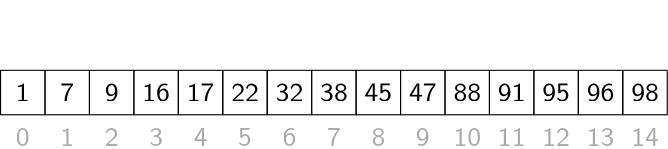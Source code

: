 <?xml version="1.0"?>
<!DOCTYPE ipe SYSTEM "ipe.dtd">
<ipe version="70005" creator="Ipe 7.1.4">
<info created="D:20151111142112" modified="D:20151111145129"/>
<preamble>\usepackage[cm]{sfmath}</preamble>
<ipestyle name="basic">
<symbol name="arrow/arc(spx)">
<path stroke="sym-stroke" fill="sym-stroke" pen="sym-pen">
0 0 m
-1 0.333 l
-1 -0.333 l
h
</path>
</symbol>
<symbol name="arrow/farc(spx)">
<path stroke="sym-stroke" fill="white" pen="sym-pen">
0 0 m
-1 0.333 l
-1 -0.333 l
h
</path>
</symbol>
<symbol name="mark/circle(sx)" transformations="translations">
<path fill="sym-stroke">
0.6 0 0 0.6 0 0 e
0.4 0 0 0.4 0 0 e
</path>
</symbol>
<symbol name="mark/disk(sx)" transformations="translations">
<path fill="sym-stroke">
0.6 0 0 0.6 0 0 e
</path>
</symbol>
<symbol name="mark/fdisk(sfx)" transformations="translations">
<group>
<path fill="sym-fill">
0.5 0 0 0.5 0 0 e
</path>
<path fill="sym-stroke" fillrule="eofill">
0.6 0 0 0.6 0 0 e
0.4 0 0 0.4 0 0 e
</path>
</group>
</symbol>
<symbol name="mark/box(sx)" transformations="translations">
<path fill="sym-stroke" fillrule="eofill">
-0.6 -0.6 m
0.6 -0.6 l
0.6 0.6 l
-0.6 0.6 l
h
-0.4 -0.4 m
0.4 -0.4 l
0.4 0.4 l
-0.4 0.4 l
h
</path>
</symbol>
<symbol name="mark/square(sx)" transformations="translations">
<path fill="sym-stroke">
-0.6 -0.6 m
0.6 -0.6 l
0.6 0.6 l
-0.6 0.6 l
h
</path>
</symbol>
<symbol name="mark/fsquare(sfx)" transformations="translations">
<group>
<path fill="sym-fill">
-0.5 -0.5 m
0.5 -0.5 l
0.5 0.5 l
-0.5 0.5 l
h
</path>
<path fill="sym-stroke" fillrule="eofill">
-0.6 -0.6 m
0.6 -0.6 l
0.6 0.6 l
-0.6 0.6 l
h
-0.4 -0.4 m
0.4 -0.4 l
0.4 0.4 l
-0.4 0.4 l
h
</path>
</group>
</symbol>
<symbol name="mark/cross(sx)" transformations="translations">
<group>
<path fill="sym-stroke">
-0.43 -0.57 m
0.57 0.43 l
0.43 0.57 l
-0.57 -0.43 l
h
</path>
<path fill="sym-stroke">
-0.43 0.57 m
0.57 -0.43 l
0.43 -0.57 l
-0.57 0.43 l
h
</path>
</group>
</symbol>
<symbol name="arrow/fnormal(spx)">
<path stroke="sym-stroke" fill="white" pen="sym-pen">
0 0 m
-1 0.333 l
-1 -0.333 l
h
</path>
</symbol>
<symbol name="arrow/pointed(spx)">
<path stroke="sym-stroke" fill="sym-stroke" pen="sym-pen">
0 0 m
-1 0.333 l
-0.8 0 l
-1 -0.333 l
h
</path>
</symbol>
<symbol name="arrow/fpointed(spx)">
<path stroke="sym-stroke" fill="white" pen="sym-pen">
0 0 m
-1 0.333 l
-0.8 0 l
-1 -0.333 l
h
</path>
</symbol>
<symbol name="arrow/linear(spx)">
<path stroke="sym-stroke" pen="sym-pen">
-1 0.333 m
0 0 l
-1 -0.333 l
</path>
</symbol>
<symbol name="arrow/fdouble(spx)">
<path stroke="sym-stroke" fill="white" pen="sym-pen">
0 0 m
-1 0.333 l
-1 -0.333 l
h
-1 0 m
-2 0.333 l
-2 -0.333 l
h
</path>
</symbol>
<symbol name="arrow/double(spx)">
<path stroke="sym-stroke" fill="sym-stroke" pen="sym-pen">
0 0 m
-1 0.333 l
-1 -0.333 l
h
-1 0 m
-2 0.333 l
-2 -0.333 l
h
</path>
</symbol>
<pen name="heavier" value="0.8"/>
<pen name="fat" value="1.2"/>
<pen name="ultrafat" value="2"/>
<symbolsize name="large" value="5"/>
<symbolsize name="small" value="2"/>
<symbolsize name="tiny" value="1.1"/>
<arrowsize name="large" value="10"/>
<arrowsize name="small" value="5"/>
<arrowsize name="tiny" value="3"/>
<color name="red" value="1 0 0"/>
<color name="green" value="0 1 0"/>
<color name="blue" value="0 0 1"/>
<color name="yellow" value="1 1 0"/>
<color name="orange" value="1 0.647 0"/>
<color name="gold" value="1 0.843 0"/>
<color name="purple" value="0.627 0.125 0.941"/>
<color name="gray" value="0.745"/>
<color name="brown" value="0.647 0.165 0.165"/>
<color name="navy" value="0 0 0.502"/>
<color name="pink" value="1 0.753 0.796"/>
<color name="seagreen" value="0.18 0.545 0.341"/>
<color name="turquoise" value="0.251 0.878 0.816"/>
<color name="violet" value="0.933 0.51 0.933"/>
<color name="darkblue" value="0 0 0.545"/>
<color name="darkcyan" value="0 0.545 0.545"/>
<color name="darkgray" value="0.663"/>
<color name="darkgreen" value="0 0.392 0"/>
<color name="darkmagenta" value="0.545 0 0.545"/>
<color name="darkorange" value="1 0.549 0"/>
<color name="darkred" value="0.545 0 0"/>
<color name="lightblue" value="0.678 0.847 0.902"/>
<color name="lightcyan" value="0.878 1 1"/>
<color name="lightgray" value="0.827"/>
<color name="lightgreen" value="0.565 0.933 0.565"/>
<color name="lightyellow" value="1 1 0.878"/>
<dashstyle name="dashed" value="[4] 0"/>
<dashstyle name="dotted" value="[1 3] 0"/>
<dashstyle name="dash dotted" value="[4 2 1 2] 0"/>
<dashstyle name="dash dot dotted" value="[4 2 1 2 1 2] 0"/>
<textsize name="large" value="\large"/>
<textsize name="small" value="\small"/>
<textsize name="tiny" value="\tiny"/>
<textsize name="Large" value="\Large"/>
<textsize name="LARGE" value="\LARGE"/>
<textsize name="huge" value="\huge"/>
<textsize name="Huge" value="\Huge"/>
<textsize name="footnote" value="\footnotesize"/>
<textstyle name="center" begin="\begin{center}" end="\end{center}"/>
<textstyle name="itemize" begin="\begin{itemize}" end="\end{itemize}"/>
<textstyle name="item" begin="\begin{itemize}\item{}" end="\end{itemize}"/>
<gridsize name="4 pts" value="4"/>
<gridsize name="8 pts (~3 mm)" value="8"/>
<gridsize name="16 pts (~6 mm)" value="16"/>
<gridsize name="32 pts (~12 mm)" value="32"/>
<gridsize name="10 pts (~3.5 mm)" value="10"/>
<gridsize name="20 pts (~7 mm)" value="20"/>
<gridsize name="14 pts (~5 mm)" value="14"/>
<gridsize name="28 pts (~10 mm)" value="28"/>
<gridsize name="56 pts (~20 mm)" value="56"/>
<anglesize name="90 deg" value="90"/>
<anglesize name="60 deg" value="60"/>
<anglesize name="45 deg" value="45"/>
<anglesize name="30 deg" value="30"/>
<anglesize name="22.5 deg" value="22.5"/>
<tiling name="falling" angle="-60" step="4" width="1"/>
<tiling name="rising" angle="30" step="4" width="1"/>
</ipestyle>
<page>
<layer name="alpha"/>
<layer name="beta"/>
<layer name="gamma"/>
<layer name="delta"/>
<layer name="epsilon"/>
<layer name="zeta"/>
<layer name="eta"/>
<layer name="theta"/>
<layer name="iota"/>
<layer name="kappa"/>
<view layers="alpha" active="alpha"/>
<view layers="alpha kappa" active="kappa"/>
<view layers="alpha beta" active="beta"/>
<view layers="alpha gamma" active="gamma"/>
<view layers="alpha gamma delta" active="delta"/>
<view layers="alpha gamma epsilon" active="epsilon"/>
<view layers="alpha gamma epsilon zeta" active="zeta"/>
<view layers="alpha gamma epsilon eta" active="eta"/>
<view layers="alpha gamma epsilon eta theta" active="theta"/>
<view layers="alpha gamma epsilon eta iota" active="iota"/>
<path layer="iota" stroke="black" fill="pink">
160 768 m
160 752 l
176 752 l
176 768 l
h
</path>
<path layer="theta" matrix="1 0 0 1 -80 0" stroke="black" fill="darkred">
240 768 m
240 752 l
256 752 l
256 768 l
h
</path>
<path matrix="1 0 0 1 -88 0" stroke="black" fill="darkred" arrow="normal/small">
256 784 m
256 768 l
</path>
<text matrix="1 0 0 1 40 17.79" transformations="translations" pos="128 768" stroke="black" type="label" width="4.981" height="6.531" depth="0" halign="center" valign="baseline">$8$</text>
<path layer="eta" stroke="black" fill="pink">
128 768 m
128 752 l
160 752 l
160 768 l
h
</path>
<path layer="zeta" matrix="1 0 0 1 -96 0" stroke="black" fill="darkred">
240 768 m
240 752 l
256 752 l
256 768 l
h
</path>
<path matrix="1 0 0 1 -104 0" stroke="black" fill="darkred" arrow="normal/small">
256 784 m
256 768 l
</path>
<text matrix="1 0 0 1 24 17.79" transformations="translations" pos="128 768" stroke="black" type="label" width="4.981" height="6.531" depth="0" halign="center" valign="baseline">$8$</text>
<path layer="epsilon" stroke="black" fill="pink">
176 768 m
176 752 l
240 752 l
240 768 l
h
</path>
<path layer="delta" matrix="1 0 0 1 -64 0" stroke="black" fill="darkred">
240 768 m
240 752 l
256 752 l
256 768 l
h
</path>
<path matrix="1 0 0 1 -72 0" stroke="black" fill="darkred" arrow="normal/small">
256 784 m
256 768 l
</path>
<text matrix="1 0 0 1 56 17.79" transformations="translations" pos="128 768" stroke="black" type="label" width="4.981" height="6.531" depth="0" halign="center" valign="baseline">$8$</text>
<path layer="gamma" stroke="black" fill="pink">
240 768 m
240 752 l
368 752 l
368 768 l
h
</path>
<path layer="beta" stroke="black" fill="darkred">
240 768 m
240 752 l
256 752 l
256 768 l
h
</path>
<path layer="alpha" stroke="black">
128 768 m
128 752 l
144 752 l
144 768 l
h
</path>
<text matrix="1 0 0 1 8 -11.21" transformations="translations" pos="128 768" stroke="black" type="label" width="4.981" height="6.531" depth="0" halign="center" valign="baseline">$1$</text>
<path matrix="1 0 0 1 16 0" stroke="black">
128 768 m
128 752 l
144 752 l
144 768 l
h
</path>
<text matrix="1 0 0 1 24 -11.21" transformations="translations" pos="128 768" stroke="black" type="label" width="4.981" height="6.531" depth="0" halign="center" valign="baseline">$7$</text>
<path matrix="1 0 0 1 32 0" stroke="black">
128 768 m
128 752 l
144 752 l
144 768 l
h
</path>
<text matrix="1 0 0 1 40 -11.21" transformations="translations" pos="128 768" stroke="black" type="label" width="4.981" height="6.531" depth="0" halign="center" valign="baseline">$9$</text>
<path matrix="1 0 0 1 48 0" stroke="black">
128 768 m
128 752 l
144 752 l
144 768 l
h
</path>
<text matrix="1 0 0 1 56 -11.21" transformations="translations" pos="128 768" stroke="black" type="label" width="9.963" height="6.531" depth="0" halign="center" valign="baseline">$16$</text>
<path matrix="1 0 0 1 64 0" stroke="black">
128 768 m
128 752 l
144 752 l
144 768 l
h
</path>
<text matrix="1 0 0 1 72 -11.21" transformations="translations" pos="128 768" stroke="black" type="label" width="9.963" height="6.531" depth="0" halign="center" valign="baseline">$17$</text>
<path matrix="1 0 0 1 80 0" stroke="black">
128 768 m
128 752 l
144 752 l
144 768 l
h
</path>
<text matrix="1 0 0 1 88 -11.21" transformations="translations" pos="128 768" stroke="black" type="label" width="9.963" height="6.531" depth="0" halign="center" valign="baseline">$22$</text>
<path matrix="1 0 0 1 96 0" stroke="black">
128 768 m
128 752 l
144 752 l
144 768 l
h
</path>
<text matrix="1 0 0 1 104 -11.21" transformations="translations" pos="128 768" stroke="black" type="label" width="9.963" height="6.531" depth="0" halign="center" valign="baseline">$32$</text>
<path matrix="1 0 0 1 112 0" stroke="black">
128 768 m
128 752 l
144 752 l
144 768 l
h
</path>
<text matrix="1 0 0 1 120 -11.21" transformations="translations" pos="128 768" stroke="black" type="label" width="9.963" height="6.531" depth="0" halign="center" valign="baseline">$38$</text>
<path matrix="1 0 0 1 128 0" stroke="black">
128 768 m
128 752 l
144 752 l
144 768 l
h
</path>
<text matrix="1 0 0 1 136 -11.21" transformations="translations" pos="128 768" stroke="black" type="label" width="9.963" height="6.531" depth="0" halign="center" valign="baseline">$45$</text>
<path matrix="1 0 0 1 144 0" stroke="black">
128 768 m
128 752 l
144 752 l
144 768 l
h
</path>
<text matrix="1 0 0 1 152 -11.21" transformations="translations" pos="128 768" stroke="black" type="label" width="9.963" height="6.531" depth="0" halign="center" valign="baseline">$47$</text>
<path matrix="1 0 0 1 160 0" stroke="black">
128 768 m
128 752 l
144 752 l
144 768 l
h
</path>
<text matrix="1 0 0 1 168 -11.21" transformations="translations" pos="128 768" stroke="black" type="label" width="9.963" height="6.531" depth="0" halign="center" valign="baseline">$88$</text>
<path matrix="1 0 0 1 176 0" stroke="black">
128 768 m
128 752 l
144 752 l
144 768 l
h
</path>
<text matrix="1 0 0 1 184 -11.21" transformations="translations" pos="128 768" stroke="black" type="label" width="9.963" height="6.531" depth="0" halign="center" valign="baseline">$91$</text>
<path matrix="1 0 0 1 192 0" stroke="black">
128 768 m
128 752 l
144 752 l
144 768 l
h
</path>
<text matrix="1 0 0 1 200 -11.21" transformations="translations" pos="128 768" stroke="black" type="label" width="9.963" height="6.531" depth="0" halign="center" valign="baseline">$95$</text>
<path matrix="1 0 0 1 208 0" stroke="black">
128 768 m
128 752 l
144 752 l
144 768 l
h
</path>
<text matrix="1 0 0 1 216 -11.21" transformations="translations" pos="128 768" stroke="black" type="label" width="9.963" height="6.531" depth="0" halign="center" valign="baseline">$96$</text>
<path matrix="1 0 0 1 224 0" stroke="black">
128 768 m
128 752 l
144 752 l
144 768 l
h
</path>
<text matrix="1 0 0 1 232 -11.21" transformations="translations" pos="128 768" stroke="black" type="label" width="9.963" height="6.531" depth="0" halign="center" valign="baseline">$98$</text>
<path layer="beta" matrix="1 0 0 1 -8 0" stroke="black" fill="darkred" arrow="normal/small">
256 784 m
256 768 l
</path>
<text matrix="1 0 0 1 120 17.79" transformations="translations" pos="128 768" stroke="black" type="label" width="4.981" height="6.531" depth="0" halign="center" valign="baseline">$8$</text>
<path layer="iota" matrix="1 0 0 1 -96 0" stroke="black" fill="darkred" arrow="normal/small">
256 784 m
256 768 l
</path>
<text matrix="1 0 0 1 32 17.79" transformations="translations" pos="128 768" stroke="black" type="label" width="4.981" height="6.531" depth="0" halign="center" valign="baseline">$8$</text>
<text layer="kappa" matrix="1 0 0 1 120 17.79" transformations="translations" pos="128 768" stroke="black" type="label" width="4.981" height="6.531" depth="0" halign="center" valign="baseline">$8$</text>
<text layer="alpha" matrix="1 0 0 1 8 -27.21" transformations="translations" pos="128 768" stroke="darkgray" type="label" width="4.981" height="6.531" depth="0" halign="center" valign="baseline">$0$</text>
<text matrix="1 0 0 1 24 -27.21" transformations="translations" pos="128 768" stroke="darkgray" type="label" width="4.981" height="6.531" depth="0" halign="center" valign="baseline">$1$</text>
<text matrix="1 0 0 1 40 -27.21" transformations="translations" pos="128 768" stroke="darkgray" type="label" width="4.981" height="6.531" depth="0" halign="center" valign="baseline">$2$</text>
<text matrix="1 0 0 1 56 -27.21" transformations="translations" pos="128 768" stroke="darkgray" type="label" width="4.981" height="6.531" depth="0" halign="center" valign="baseline">$3$</text>
<text matrix="1 0 0 1 72 -27.21" transformations="translations" pos="128 768" stroke="darkgray" type="label" width="4.981" height="6.531" depth="0" halign="center" valign="baseline">$4$</text>
<text matrix="1 0 0 1 88 -27.21" transformations="translations" pos="128 768" stroke="darkgray" type="label" width="4.981" height="6.531" depth="0" halign="center" valign="baseline">$5$</text>
<text matrix="1 0 0 1 104 -27.21" transformations="translations" pos="128 768" stroke="darkgray" type="label" width="4.981" height="6.531" depth="0" halign="center" valign="baseline">$6$</text>
<text matrix="1 0 0 1 120 -27.21" transformations="translations" pos="128 768" stroke="darkgray" type="label" width="4.981" height="6.531" depth="0" halign="center" valign="baseline">$7$</text>
<text matrix="1 0 0 1 136 -27.21" transformations="translations" pos="128 768" stroke="darkgray" type="label" width="4.981" height="6.531" depth="0" halign="center" valign="baseline">$8$</text>
<text matrix="1 0 0 1 152 -27.21" transformations="translations" pos="128 768" stroke="darkgray" type="label" width="4.981" height="6.531" depth="0" halign="center" valign="baseline">$9$</text>
<text matrix="1 0 0 1 168 -27.21" transformations="translations" pos="128 768" stroke="darkgray" type="label" width="9.963" height="6.531" depth="0" halign="center" valign="baseline">$10$</text>
<text matrix="1 0 0 1 184 -27.21" transformations="translations" pos="128 768" stroke="darkgray" type="label" width="9.963" height="6.531" depth="0" halign="center" valign="baseline">$11$</text>
<text matrix="1 0 0 1 200 -27.21" transformations="translations" pos="128 768" stroke="darkgray" type="label" width="9.963" height="6.531" depth="0" halign="center" valign="baseline">$12$</text>
<text matrix="1 0 0 1 216 -27.21" transformations="translations" pos="128 768" stroke="darkgray" type="label" width="9.963" height="6.531" depth="0" halign="center" valign="baseline">$13$</text>
<text matrix="1 0 0 1 232 -27.21" transformations="translations" pos="128 768" stroke="darkgray" type="label" width="9.963" height="6.531" depth="0" halign="center" valign="baseline">$14$</text>
</page>
</ipe>
